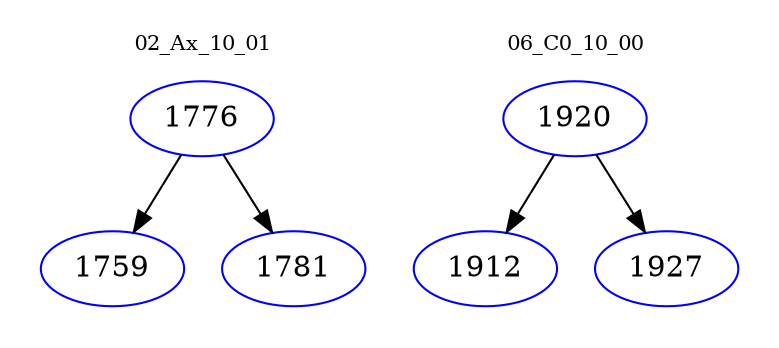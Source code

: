 digraph{
subgraph cluster_0 {
color = white
label = "02_Ax_10_01";
fontsize=10;
T0_1776 [label="1776", color="blue"]
T0_1776 -> T0_1759 [color="black"]
T0_1759 [label="1759", color="blue"]
T0_1776 -> T0_1781 [color="black"]
T0_1781 [label="1781", color="blue"]
}
subgraph cluster_1 {
color = white
label = "06_C0_10_00";
fontsize=10;
T1_1920 [label="1920", color="blue"]
T1_1920 -> T1_1912 [color="black"]
T1_1912 [label="1912", color="blue"]
T1_1920 -> T1_1927 [color="black"]
T1_1927 [label="1927", color="blue"]
}
}
